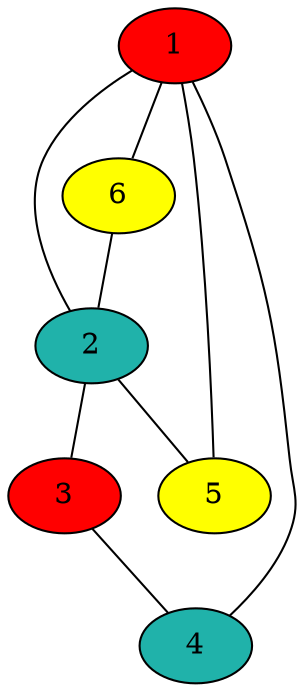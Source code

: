 graph dothi{
1 [fillcolor=red, style=filled];
2 [fillcolor=lightseagreen, style=filled];
3 [fillcolor=red, style=filled];
4 [fillcolor=lightseagreen, style=filled];
5 [fillcolor=yellow, style=filled];
6 [fillcolor=yellow, style=filled];
1 -- 2;
2 -- 3;
3 -- 4;
4 -- 1;
1 -- 5;
1 -- 6;
2 -- 5;
6 -- 2;
}